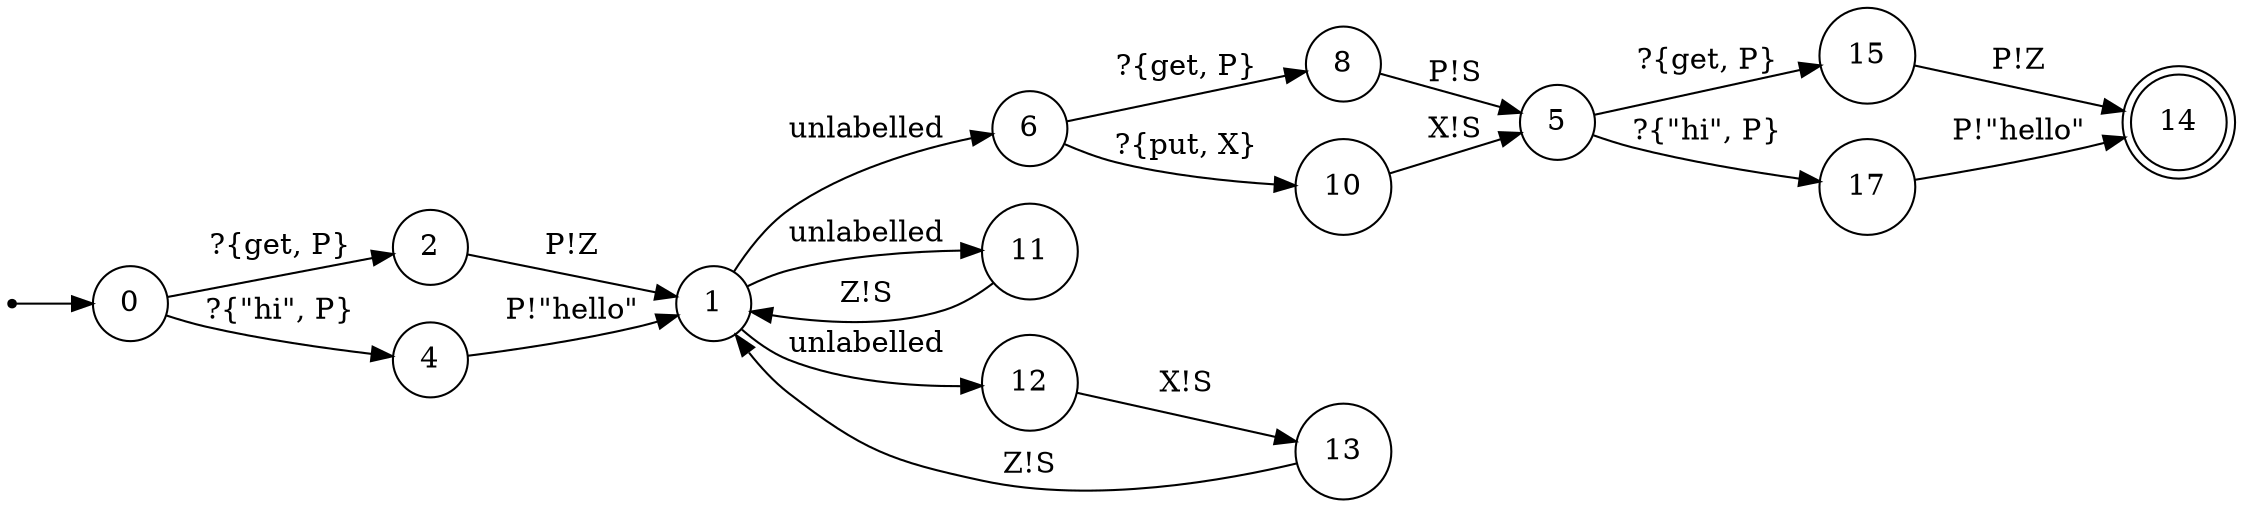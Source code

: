 digraph Communicating_Actor_Automata {

            rankdir=LR;
   size="100, 50"
  node [shape = doublecircle]; 14

            node [shape = point]; START;
   node [shape = circle];
   START->0;

            
0 -> 2 [ label = "?{get, P}"];
2 -> 1 [ label = "P!Z"];
0 -> 4 [ label = "?{\"hi\", P}"];
4 -> 1 [ label = "P!\"hello\""];
1 -> 6 [ label = "unlabelled"];
6 -> 8 [ label = "?{get, P}"];
8 -> 5 [ label = "P!S"];
6 -> 10 [ label = "?{put, X}"];
10 -> 5 [ label = "X!S"];
1 -> 11 [ label = "unlabelled"];
11 -> 1 [ label = "Z!S"];
1 -> 12 [ label = "unlabelled"];
12 -> 13 [ label = "X!S"];
13 -> 1 [ label = "Z!S"];
5 -> 15 [ label = "?{get, P}"];
15 -> 14 [ label = "P!Z"];
5 -> 17 [ label = "?{\"hi\", P}"];
17 -> 14 [ label = "P!\"hello\""];
}